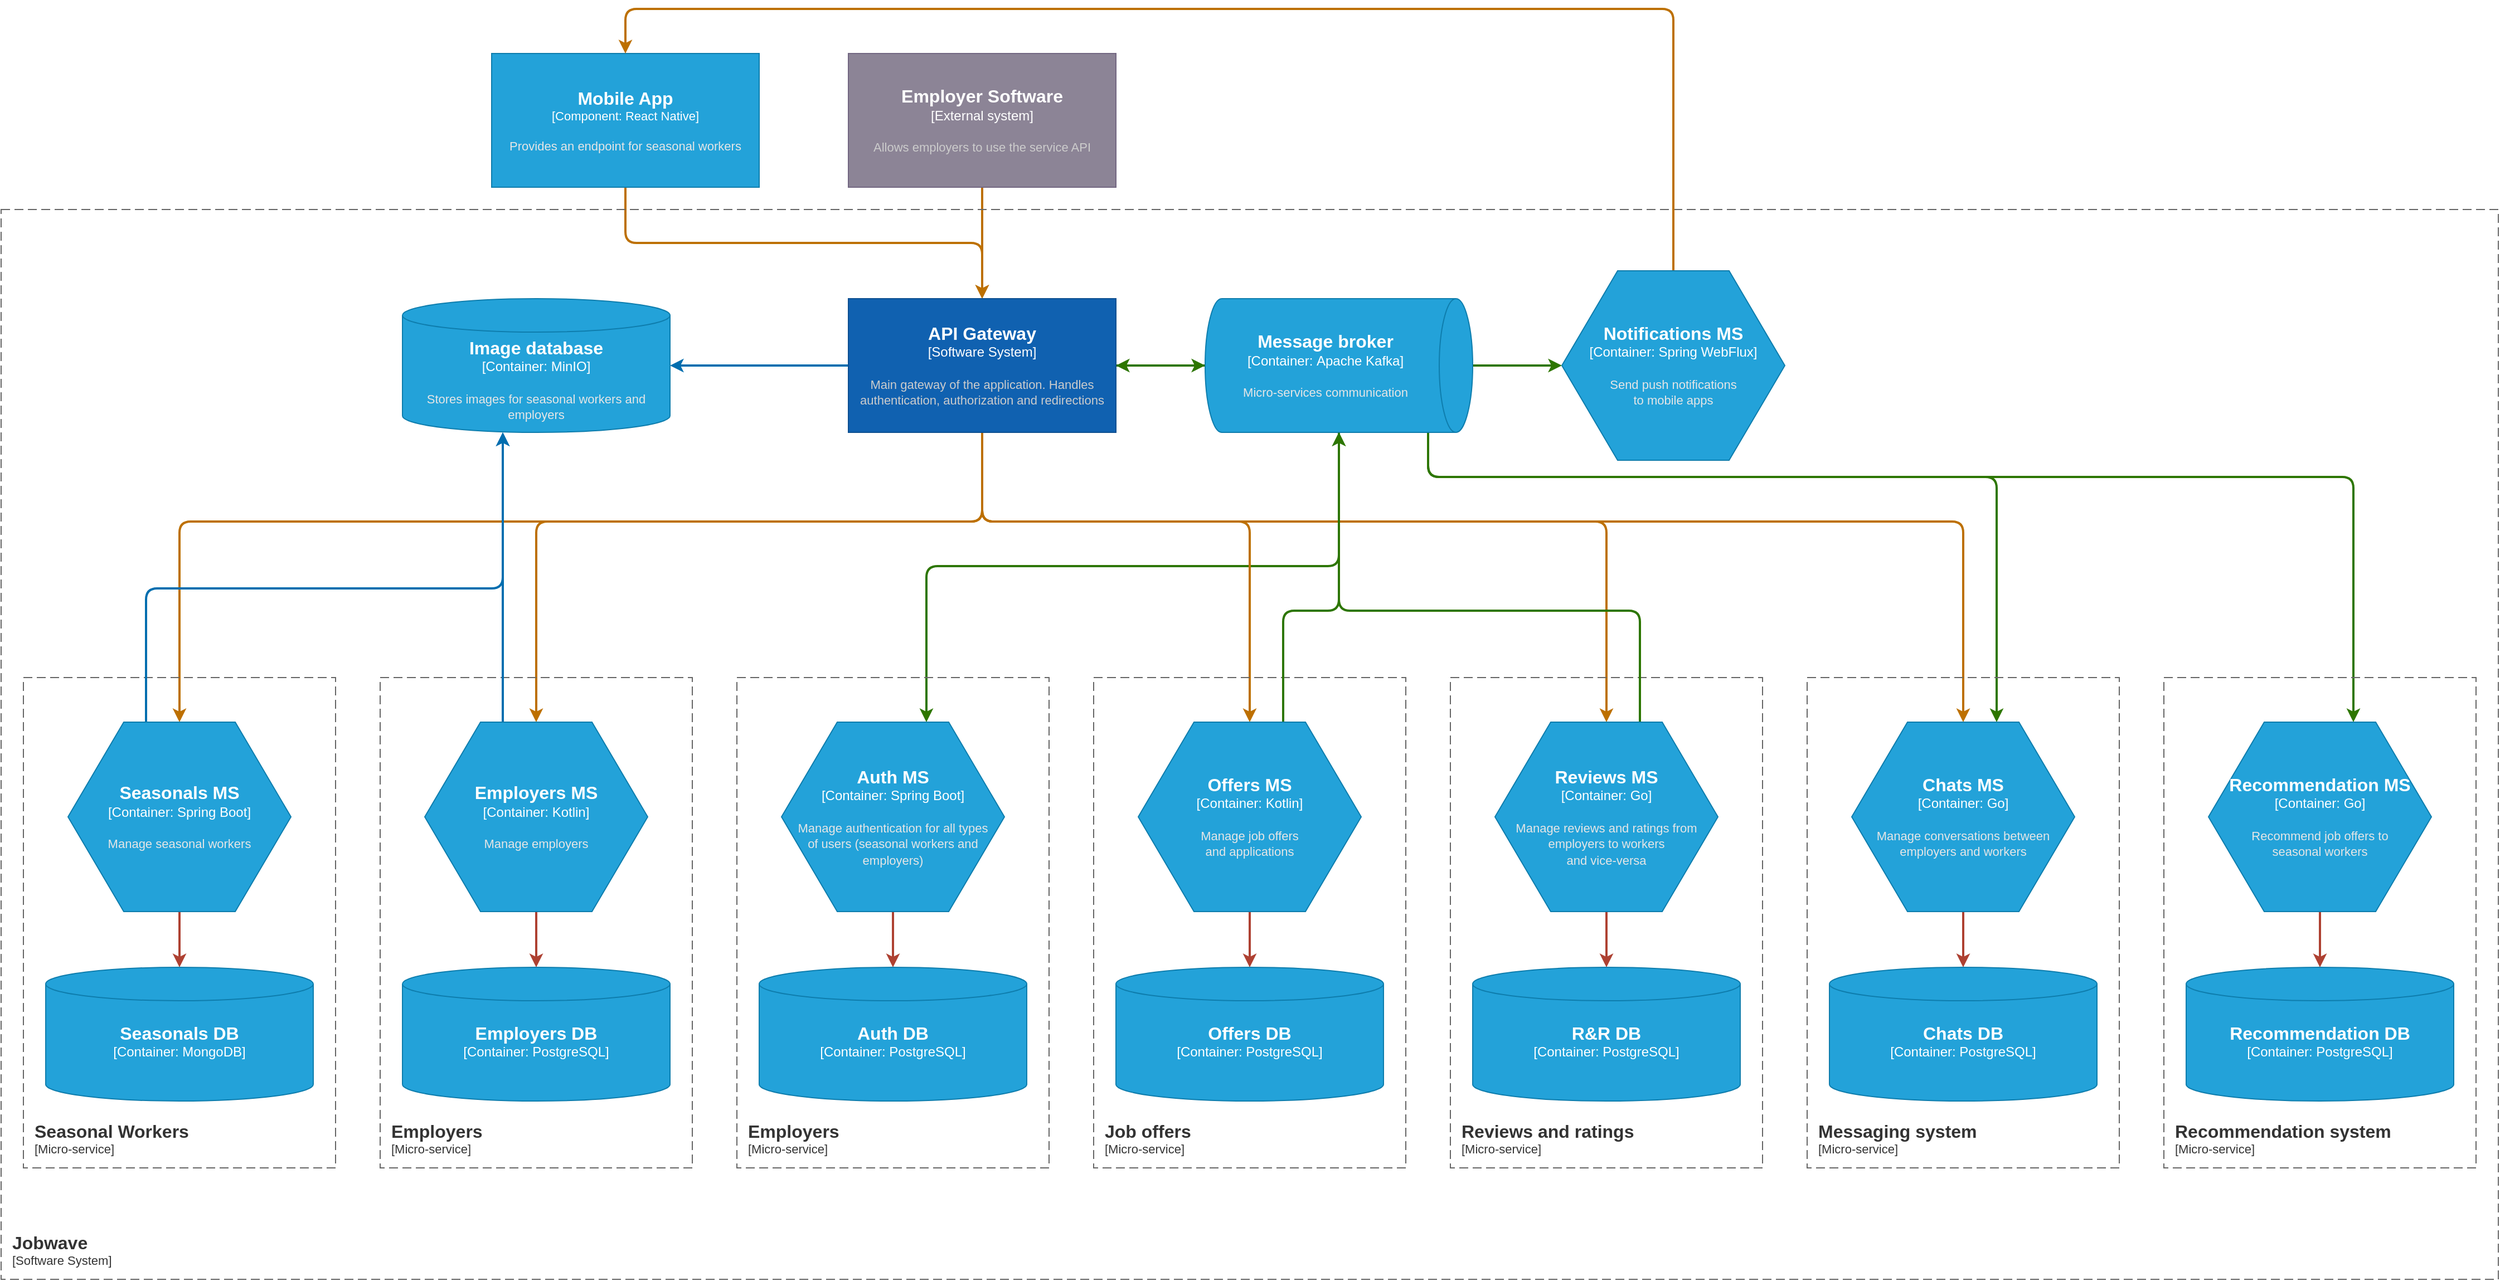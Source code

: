 <mxfile version="20.5.3" type="embed"><diagram id="23iRSUPoRavnBvh4doch" name="Page-1"><mxGraphModel dx="1253" dy="895" grid="1" gridSize="10" guides="1" tooltips="1" connect="1" arrows="1" fold="1" page="1" pageScale="1" pageWidth="827" pageHeight="1169" background="#ffffff" math="0" shadow="0"><root><mxCell id="0"/><mxCell id="1" parent="0"/><mxCell id="76" style="edgeStyle=orthogonalEdgeStyle;orthogonalLoop=1;jettySize=auto;html=1;strokeWidth=2;fillColor=#f0a30a;strokeColor=#BD7000;" parent="1" source="10" target="16" edge="1"><mxGeometry relative="1" as="geometry"/></mxCell><object placeholders="1" c4Name="Employer Software" c4Type="External system" c4Description="Allows employers to use the service API" label="&lt;font style=&quot;font-size: 16px&quot;&gt;&lt;b&gt;%c4Name%&lt;/b&gt;&lt;/font&gt;&lt;div&gt;[%c4Type%]&lt;/div&gt;&lt;br&gt;&lt;div&gt;&lt;font style=&quot;font-size: 11px&quot;&gt;&lt;font color=&quot;#cccccc&quot;&gt;%c4Description%&lt;/font&gt;&lt;/div&gt;" id="10"><mxCell style="rounded=0;whiteSpace=wrap;html=1;labelBackgroundColor=none;fillColor=#8C8496;fontColor=#ffffff;align=center;arcSize=10;strokeColor=#736782;metaEdit=1;resizable=0;points=[[0.25,0,0],[0.5,0,0],[0.75,0,0],[1,0.25,0],[1,0.5,0],[1,0.75,0],[0.75,1,0],[0.5,1,0],[0.25,1,0],[0,0.75,0],[0,0.5,0],[0,0.25,0]];" parent="1" vertex="1"><mxGeometry x="800" y="60" width="240" height="120" as="geometry"/></mxCell></object><mxCell id="77" style="edgeStyle=orthogonalEdgeStyle;orthogonalLoop=1;jettySize=auto;html=1;strokeWidth=2;fillColor=#f0a30a;strokeColor=#BD7000;" parent="1" source="11" target="16" edge="1"><mxGeometry relative="1" as="geometry"><Array as="points"><mxPoint x="600" y="230"/><mxPoint x="920" y="230"/></Array></mxGeometry></mxCell><mxCell id="78" style="edgeStyle=orthogonalEdgeStyle;orthogonalLoop=1;jettySize=auto;html=1;strokeWidth=2;fillColor=#1ba1e2;strokeColor=#006EAF;" parent="1" source="16" target="13" edge="1"><mxGeometry relative="1" as="geometry"><Array as="points"><mxPoint x="550" y="350"/><mxPoint x="550" y="350"/></Array></mxGeometry></mxCell><object placeholders="1" c4Name="Mobile App" c4Type="Component" c4Technology="React Native" c4Description="Provides an endpoint for seasonal workers" label="&lt;font style=&quot;font-size: 16px&quot;&gt;&lt;b&gt;%c4Name%&lt;/b&gt;&lt;/font&gt;&lt;div&gt;[%c4Type%: %c4Technology%]&lt;/div&gt;&lt;br&gt;&lt;div&gt;&lt;font style=&quot;font-size: 11px&quot;&gt;&lt;font color=&quot;#E6E6E6&quot;&gt;%c4Description%&lt;/font&gt;&lt;/div&gt;" id="11"><mxCell style="rounded=0;whiteSpace=wrap;html=1;fontSize=11;labelBackgroundColor=none;fillColor=#23A2D9;fontColor=#ffffff;align=center;arcSize=10;strokeColor=#0E7DAD;metaEdit=1;resizable=0;points=[[0.25,0,0],[0.5,0,0],[0.75,0,0],[1,0.25,0],[1,0.5,0],[1,0.75,0],[0.75,1,0],[0.5,1,0],[0.25,1,0],[0,0.75,0],[0,0.5,0],[0,0.25,0]];" parent="1" vertex="1"><mxGeometry x="480" y="60" width="240" height="120" as="geometry"/></mxCell></object><object placeholders="1" c4Name="Jobwave" c4Type="SystemScopeBoundary" c4Application="Software System" label="&lt;font style=&quot;font-size: 16px&quot;&gt;&lt;b&gt;&lt;div style=&quot;text-align: left&quot;&gt;%c4Name%&lt;/div&gt;&lt;/b&gt;&lt;/font&gt;&lt;div style=&quot;text-align: left&quot;&gt;[%c4Application%]&lt;/div&gt;" id="12"><mxCell style="rounded=0;fontSize=11;whiteSpace=wrap;html=1;dashed=1;arcSize=20;fillColor=none;strokeColor=#666666;fontColor=#333333;labelBackgroundColor=none;align=left;verticalAlign=bottom;labelBorderColor=none;spacingTop=0;spacing=10;dashPattern=8 4;metaEdit=1;rotatable=0;perimeter=rectanglePerimeter;noLabel=0;labelPadding=0;allowArrows=0;connectable=0;expand=0;recursiveResize=0;editable=1;pointerEvents=0;absoluteArcSize=1;points=[[0.25,0,0],[0.5,0,0],[0.75,0,0],[1,0.25,0],[1,0.5,0],[1,0.75,0],[0.75,1,0],[0.5,1,0],[0.25,1,0],[0,0.75,0],[0,0.5,0],[0,0.25,0]];" parent="1" vertex="1"><mxGeometry x="40" y="200" width="2240" height="960" as="geometry"/></mxCell></object><object placeholders="1" c4Type="Image database" c4Container="Container" c4Technology="MinIO" c4Description="Stores images for seasonal workers and employers" label="&lt;font style=&quot;font-size: 16px&quot;&gt;&lt;b&gt;%c4Type%&lt;/b&gt;&lt;/font&gt;&lt;div&gt;[%c4Container%:&amp;nbsp;%c4Technology%]&lt;/div&gt;&lt;br&gt;&lt;div&gt;&lt;font style=&quot;font-size: 11px&quot;&gt;&lt;font color=&quot;#E6E6E6&quot;&gt;%c4Description%&lt;/font&gt;&lt;/div&gt;" id="13"><mxCell style="shape=cylinder3;size=15;whiteSpace=wrap;html=1;boundedLbl=1;rounded=0;labelBackgroundColor=none;fillColor=#23A2D9;fontSize=12;fontColor=#ffffff;align=center;strokeColor=#0E7DAD;metaEdit=1;points=[[0.5,0,0],[1,0.25,0],[1,0.5,0],[1,0.75,0],[0.5,1,0],[0,0.75,0],[0,0.5,0],[0,0.25,0]];resizable=0;" parent="1" vertex="1"><mxGeometry x="400" y="280" width="240" height="120" as="geometry"/></mxCell></object><mxCell id="46" style="edgeStyle=orthogonalEdgeStyle;orthogonalLoop=1;jettySize=auto;html=1;strokeWidth=2;fillColor=#60a917;strokeColor=#2D7600;" parent="1" source="14" target="44" edge="1"><mxGeometry relative="1" as="geometry"><Array as="points"><mxPoint x="1410" y="340"/><mxPoint x="1410" y="340"/></Array></mxGeometry></mxCell><mxCell id="54" style="edgeStyle=orthogonalEdgeStyle;orthogonalLoop=1;jettySize=auto;html=1;strokeWidth=2;fillColor=#60a917;strokeColor=#2D7600;" parent="1" source="14" target="52" edge="1"><mxGeometry relative="1" as="geometry"><Array as="points"><mxPoint x="1320" y="440"/><mxPoint x="2150" y="440"/></Array></mxGeometry></mxCell><mxCell id="74" style="edgeStyle=orthogonalEdgeStyle;orthogonalLoop=1;jettySize=auto;html=1;strokeWidth=2;fillColor=#60a917;strokeColor=#2D7600;" parent="1" source="14" target="16" edge="1"><mxGeometry relative="1" as="geometry"/></mxCell><mxCell id="80" style="edgeStyle=orthogonalEdgeStyle;rounded=1;orthogonalLoop=1;jettySize=auto;html=1;fillColor=#60a917;strokeColor=#2D7600;strokeWidth=2;" parent="1" source="14" target="41" edge="1"><mxGeometry relative="1" as="geometry"><Array as="points"><mxPoint x="1320" y="440"/><mxPoint x="1830" y="440"/></Array></mxGeometry></mxCell><mxCell id="85" style="edgeStyle=orthogonalEdgeStyle;rounded=1;orthogonalLoop=1;jettySize=auto;html=1;strokeWidth=2;fillColor=#60a917;strokeColor=#2D7600;" edge="1" parent="1" source="14" target="83"><mxGeometry relative="1" as="geometry"><Array as="points"><mxPoint x="1240" y="520"/><mxPoint x="870" y="520"/></Array></mxGeometry></mxCell><object placeholders="1" c4Type="Message broker" c4Container="Container" c4Technology="Apache Kafka" c4Description="Micro-services communication" label="&lt;font style=&quot;font-size: 16px&quot;&gt;&lt;b&gt;%c4Type%&lt;/b&gt;&lt;/font&gt;&lt;div&gt;[%c4Container%:&amp;nbsp;%c4Technology%]&lt;/div&gt;&lt;br&gt;&lt;div&gt;&lt;font style=&quot;font-size: 11px&quot;&gt;&lt;font color=&quot;#E6E6E6&quot;&gt;%c4Description%&lt;/font&gt;&lt;/div&gt;" id="14"><mxCell style="shape=cylinder3;size=15;direction=south;whiteSpace=wrap;html=1;boundedLbl=1;rounded=0;labelBackgroundColor=none;fillColor=#23A2D9;fontSize=12;fontColor=#ffffff;align=center;strokeColor=#0E7DAD;metaEdit=1;points=[[0.5,0,0],[1,0.25,0],[1,0.5,0],[1,0.75,0],[0.5,1,0],[0,0.75,0],[0,0.5,0],[0,0.25,0]];resizable=0;" parent="1" vertex="1"><mxGeometry x="1120" y="280" width="240" height="120" as="geometry"/></mxCell></object><mxCell id="65" style="edgeStyle=orthogonalEdgeStyle;orthogonalLoop=1;jettySize=auto;html=1;strokeWidth=2;fillColor=#f0a30a;strokeColor=#BD7000;" parent="1" source="16" target="29" edge="1"><mxGeometry relative="1" as="geometry"><Array as="points"><mxPoint x="920" y="480"/><mxPoint x="520" y="480"/></Array></mxGeometry></mxCell><mxCell id="66" style="edgeStyle=orthogonalEdgeStyle;orthogonalLoop=1;jettySize=auto;html=1;strokeWidth=2;fillColor=#f0a30a;strokeColor=#BD7000;" parent="1" source="16" target="24" edge="1"><mxGeometry relative="1" as="geometry"><Array as="points"><mxPoint x="920" y="480"/><mxPoint x="200" y="480"/></Array></mxGeometry></mxCell><mxCell id="67" style="edgeStyle=orthogonalEdgeStyle;orthogonalLoop=1;jettySize=auto;html=1;strokeWidth=2;fillColor=#60a917;strokeColor=#2D7600;" parent="1" source="16" target="14" edge="1"><mxGeometry relative="1" as="geometry"/></mxCell><mxCell id="70" style="edgeStyle=orthogonalEdgeStyle;orthogonalLoop=1;jettySize=auto;html=1;entryX=0.5;entryY=0;entryDx=0;entryDy=0;entryPerimeter=0;strokeWidth=2;fillColor=#f0a30a;strokeColor=#BD7000;" parent="1" source="16" target="33" edge="1"><mxGeometry relative="1" as="geometry"><Array as="points"><mxPoint x="920" y="480"/><mxPoint x="1160" y="480"/></Array></mxGeometry></mxCell><mxCell id="71" style="edgeStyle=orthogonalEdgeStyle;orthogonalLoop=1;jettySize=auto;html=1;strokeWidth=2;fillColor=#f0a30a;strokeColor=#BD7000;" parent="1" source="16" target="37" edge="1"><mxGeometry relative="1" as="geometry"><Array as="points"><mxPoint x="920" y="480"/><mxPoint x="1480" y="480"/></Array></mxGeometry></mxCell><mxCell id="72" style="edgeStyle=orthogonalEdgeStyle;orthogonalLoop=1;jettySize=auto;html=1;strokeWidth=2;fillColor=#f0a30a;strokeColor=#BD7000;" parent="1" source="16" target="41" edge="1"><mxGeometry relative="1" as="geometry"><Array as="points"><mxPoint x="920" y="480"/><mxPoint x="1800" y="480"/></Array></mxGeometry></mxCell><object placeholders="1" c4Name="API Gateway" c4Type="Software System" c4Description="Main gateway of the application. Handles authentication, authorization and redirections" label="&lt;font style=&quot;font-size: 16px&quot;&gt;&lt;b&gt;%c4Name%&lt;/b&gt;&lt;/font&gt;&lt;div&gt;[%c4Type%]&lt;/div&gt;&lt;br&gt;&lt;div&gt;&lt;font style=&quot;font-size: 11px&quot;&gt;&lt;font color=&quot;#cccccc&quot;&gt;%c4Description%&lt;/font&gt;&lt;/div&gt;" id="16"><mxCell style="rounded=0;whiteSpace=wrap;html=1;labelBackgroundColor=none;fillColor=#1061B0;fontColor=#ffffff;align=center;arcSize=10;strokeColor=#0D5091;metaEdit=1;resizable=0;points=[[0.25,0,0],[0.5,0,0],[0.75,0,0],[1,0.25,0],[1,0.5,0],[1,0.75,0],[0.75,1,0],[0.5,1,0],[0.25,1,0],[0,0.75,0],[0,0.5,0],[0,0.25,0]];" parent="1" vertex="1"><mxGeometry x="800" y="280" width="240" height="120" as="geometry"/></mxCell></object><object placeholders="1" c4Name="Seasonal Workers" c4Type="SystemScopeBoundary" c4Application="Micro-service" label="&lt;font style=&quot;font-size: 16px&quot;&gt;&lt;b&gt;&lt;div style=&quot;text-align: left&quot;&gt;%c4Name%&lt;/div&gt;&lt;/b&gt;&lt;/font&gt;&lt;div style=&quot;text-align: left&quot;&gt;[%c4Application%]&lt;/div&gt;" id="20"><mxCell style="rounded=0;fontSize=11;whiteSpace=wrap;html=1;dashed=1;arcSize=20;fillColor=none;strokeColor=#666666;fontColor=#333333;labelBackgroundColor=none;align=left;verticalAlign=bottom;labelBorderColor=none;spacingTop=0;spacing=10;dashPattern=8 4;metaEdit=1;rotatable=0;perimeter=rectanglePerimeter;noLabel=0;labelPadding=0;allowArrows=0;connectable=0;expand=0;recursiveResize=0;editable=1;pointerEvents=0;absoluteArcSize=1;points=[[0.25,0,0],[0.5,0,0],[0.75,0,0],[1,0.25,0],[1,0.5,0],[1,0.75,0],[0.75,1,0],[0.5,1,0],[0.25,1,0],[0,0.75,0],[0,0.5,0],[0,0.25,0]];" parent="1" vertex="1"><mxGeometry x="60" y="620" width="280" height="440" as="geometry"/></mxCell></object><mxCell id="26" style="edgeStyle=orthogonalEdgeStyle;rounded=0;orthogonalLoop=1;jettySize=auto;html=1;entryX=0.5;entryY=0;entryDx=0;entryDy=0;entryPerimeter=0;fillColor=#fad9d5;strokeColor=#ae4132;strokeWidth=2;" parent="1" source="24" target="25" edge="1"><mxGeometry relative="1" as="geometry"/></mxCell><mxCell id="61" style="edgeStyle=orthogonalEdgeStyle;orthogonalLoop=1;jettySize=auto;html=1;strokeWidth=2;fillColor=#1ba1e2;strokeColor=#006EAF;" parent="1" source="24" target="13" edge="1"><mxGeometry relative="1" as="geometry"><Array as="points"><mxPoint x="170" y="540"/><mxPoint x="490" y="540"/></Array></mxGeometry></mxCell><object placeholders="1" c4Type="Seasonals MS" c4Container="Container" c4Technology="Spring Boot" c4Description="Manage seasonal workers" label="&lt;font style=&quot;font-size: 16px&quot;&gt;&lt;b&gt;%c4Type%&lt;/b&gt;&lt;/font&gt;&lt;div&gt;[%c4Container%:&amp;nbsp;%c4Technology%]&lt;/div&gt;&lt;br&gt;&lt;div&gt;&lt;font style=&quot;font-size: 11px&quot;&gt;&lt;font color=&quot;#E6E6E6&quot;&gt;%c4Description%&lt;/font&gt;&lt;/div&gt;" id="24"><mxCell style="shape=hexagon;size=50;perimeter=hexagonPerimeter2;whiteSpace=wrap;html=1;fixedSize=1;rounded=0;labelBackgroundColor=none;fillColor=#23A2D9;fontSize=12;fontColor=#ffffff;align=center;strokeColor=#0E7DAD;metaEdit=1;points=[[0.5,0,0],[1,0.25,0],[1,0.5,0],[1,0.75,0],[0.5,1,0],[0,0.75,0],[0,0.5,0],[0,0.25,0]];resizable=0;" parent="1" vertex="1"><mxGeometry x="100" y="660" width="200" height="170" as="geometry"/></mxCell></object><object placeholders="1" c4Type="Seasonals DB" c4Container="Container" c4Technology="MongoDB" c4Description="" label="&lt;font style=&quot;font-size: 16px&quot;&gt;&lt;b&gt;%c4Type%&lt;/b&gt;&lt;/font&gt;&lt;div&gt;[%c4Container%:&amp;nbsp;%c4Technology%]&lt;/div&gt;&lt;br&gt;&lt;div&gt;&lt;font style=&quot;font-size: 11px&quot;&gt;&lt;font color=&quot;#E6E6E6&quot;&gt;%c4Description%&lt;/font&gt;&lt;/div&gt;" id="25"><mxCell style="shape=cylinder3;size=15;whiteSpace=wrap;html=1;boundedLbl=1;rounded=0;labelBackgroundColor=none;fillColor=#23A2D9;fontSize=12;fontColor=#ffffff;align=center;strokeColor=#0E7DAD;metaEdit=1;points=[[0.5,0,0],[1,0.25,0],[1,0.5,0],[1,0.75,0],[0.5,1,0],[0,0.75,0],[0,0.5,0],[0,0.25,0]];resizable=0;" parent="1" vertex="1"><mxGeometry x="80" y="880" width="240" height="120" as="geometry"/></mxCell></object><object placeholders="1" c4Name="Employers" c4Type="SystemScopeBoundary" c4Application="Micro-service" label="&lt;font style=&quot;font-size: 16px&quot;&gt;&lt;b&gt;&lt;div style=&quot;text-align: left&quot;&gt;%c4Name%&lt;/div&gt;&lt;/b&gt;&lt;/font&gt;&lt;div style=&quot;text-align: left&quot;&gt;[%c4Application%]&lt;/div&gt;" id="27"><mxCell style="rounded=0;fontSize=11;whiteSpace=wrap;html=1;dashed=1;arcSize=20;fillColor=none;strokeColor=#666666;fontColor=#333333;labelBackgroundColor=none;align=left;verticalAlign=bottom;labelBorderColor=none;spacingTop=0;spacing=10;dashPattern=8 4;metaEdit=1;rotatable=0;perimeter=rectanglePerimeter;noLabel=0;labelPadding=0;allowArrows=0;connectable=0;expand=0;recursiveResize=0;editable=1;pointerEvents=0;absoluteArcSize=1;points=[[0.25,0,0],[0.5,0,0],[0.75,0,0],[1,0.25,0],[1,0.5,0],[1,0.75,0],[0.75,1,0],[0.5,1,0],[0.25,1,0],[0,0.75,0],[0,0.5,0],[0,0.25,0]];" parent="1" vertex="1"><mxGeometry x="380" y="620" width="280" height="440" as="geometry"/></mxCell></object><mxCell id="28" style="edgeStyle=orthogonalEdgeStyle;rounded=0;orthogonalLoop=1;jettySize=auto;html=1;entryX=0.5;entryY=0;entryDx=0;entryDy=0;entryPerimeter=0;strokeWidth=2;fillColor=#fad9d5;strokeColor=#ae4132;" parent="1" source="29" target="30" edge="1"><mxGeometry relative="1" as="geometry"/></mxCell><mxCell id="62" style="edgeStyle=orthogonalEdgeStyle;orthogonalLoop=1;jettySize=auto;html=1;strokeWidth=2;fillColor=#1ba1e2;strokeColor=#006EAF;" parent="1" source="29" target="13" edge="1"><mxGeometry relative="1" as="geometry"><Array as="points"><mxPoint x="490" y="630"/><mxPoint x="490" y="630"/></Array></mxGeometry></mxCell><object placeholders="1" c4Type="Employers MS" c4Container="Container" c4Technology="Kotlin" c4Description="Manage employers" label="&lt;font style=&quot;font-size: 16px&quot;&gt;&lt;b&gt;%c4Type%&lt;/b&gt;&lt;/font&gt;&lt;div&gt;[%c4Container%:&amp;nbsp;%c4Technology%]&lt;/div&gt;&lt;br&gt;&lt;div&gt;&lt;font style=&quot;font-size: 11px&quot;&gt;&lt;font color=&quot;#E6E6E6&quot;&gt;%c4Description%&lt;/font&gt;&lt;/div&gt;" id="29"><mxCell style="shape=hexagon;size=50;perimeter=hexagonPerimeter2;whiteSpace=wrap;html=1;fixedSize=1;rounded=0;labelBackgroundColor=none;fillColor=#23A2D9;fontSize=12;fontColor=#ffffff;align=center;strokeColor=#0E7DAD;metaEdit=1;points=[[0.5,0,0],[1,0.25,0],[1,0.5,0],[1,0.75,0],[0.5,1,0],[0,0.75,0],[0,0.5,0],[0,0.25,0]];resizable=0;" parent="1" vertex="1"><mxGeometry x="420" y="660" width="200" height="170" as="geometry"/></mxCell></object><object placeholders="1" c4Type="Employers DB" c4Container="Container" c4Technology="PostgreSQL" c4Description="" label="&lt;font style=&quot;font-size: 16px&quot;&gt;&lt;b&gt;%c4Type%&lt;/b&gt;&lt;/font&gt;&lt;div&gt;[%c4Container%:&amp;nbsp;%c4Technology%]&lt;/div&gt;&lt;br&gt;&lt;div&gt;&lt;font style=&quot;font-size: 11px&quot;&gt;&lt;font color=&quot;#E6E6E6&quot;&gt;%c4Description%&lt;/font&gt;&lt;/div&gt;" id="30"><mxCell style="shape=cylinder3;size=15;whiteSpace=wrap;html=1;boundedLbl=1;rounded=0;labelBackgroundColor=none;fillColor=#23A2D9;fontSize=12;fontColor=#ffffff;align=center;strokeColor=#0E7DAD;metaEdit=1;points=[[0.5,0,0],[1,0.25,0],[1,0.5,0],[1,0.75,0],[0.5,1,0],[0,0.75,0],[0,0.5,0],[0,0.25,0]];resizable=0;" parent="1" vertex="1"><mxGeometry x="400" y="880" width="240" height="120" as="geometry"/></mxCell></object><object placeholders="1" c4Name="Job offers" c4Type="SystemScopeBoundary" c4Application="Micro-service" label="&lt;font style=&quot;font-size: 16px&quot;&gt;&lt;b&gt;&lt;div style=&quot;text-align: left&quot;&gt;%c4Name%&lt;/div&gt;&lt;/b&gt;&lt;/font&gt;&lt;div style=&quot;text-align: left&quot;&gt;[%c4Application%]&lt;/div&gt;" id="31"><mxCell style="rounded=0;fontSize=11;whiteSpace=wrap;html=1;dashed=1;arcSize=20;fillColor=none;strokeColor=#666666;fontColor=#333333;labelBackgroundColor=none;align=left;verticalAlign=bottom;labelBorderColor=none;spacingTop=0;spacing=10;dashPattern=8 4;metaEdit=1;rotatable=0;perimeter=rectanglePerimeter;noLabel=0;labelPadding=0;allowArrows=0;connectable=0;expand=0;recursiveResize=0;editable=1;pointerEvents=0;absoluteArcSize=1;points=[[0.25,0,0],[0.5,0,0],[0.75,0,0],[1,0.25,0],[1,0.5,0],[1,0.75,0],[0.75,1,0],[0.5,1,0],[0.25,1,0],[0,0.75,0],[0,0.5,0],[0,0.25,0]];" parent="1" vertex="1"><mxGeometry x="1020" y="620" width="280" height="440" as="geometry"/></mxCell></object><mxCell id="32" style="edgeStyle=orthogonalEdgeStyle;rounded=0;orthogonalLoop=1;jettySize=auto;html=1;entryX=0.5;entryY=0;entryDx=0;entryDy=0;entryPerimeter=0;fillColor=#fad9d5;strokeColor=#ae4132;strokeWidth=2;" parent="1" source="33" target="34" edge="1"><mxGeometry relative="1" as="geometry"/></mxCell><mxCell id="55" style="edgeStyle=orthogonalEdgeStyle;orthogonalLoop=1;jettySize=auto;html=1;strokeWidth=2;fillColor=#60a917;strokeColor=#2D7600;" parent="1" source="33" target="14" edge="1"><mxGeometry relative="1" as="geometry"><Array as="points"><mxPoint x="1190" y="560"/><mxPoint x="1240" y="560"/></Array></mxGeometry></mxCell><object placeholders="1" c4Type="Offers MS" c4Container="Container" c4Technology="Kotlin" c4Description="Manage job offers&#10;and applications" label="&lt;font style=&quot;font-size: 16px&quot;&gt;&lt;b&gt;%c4Type%&lt;/b&gt;&lt;/font&gt;&lt;div&gt;[%c4Container%:&amp;nbsp;%c4Technology%]&lt;/div&gt;&lt;br&gt;&lt;div&gt;&lt;font style=&quot;font-size: 11px&quot;&gt;&lt;font color=&quot;#E6E6E6&quot;&gt;%c4Description%&lt;/font&gt;&lt;/div&gt;" id="33"><mxCell style="shape=hexagon;size=50;perimeter=hexagonPerimeter2;whiteSpace=wrap;html=1;fixedSize=1;rounded=0;labelBackgroundColor=none;fillColor=#23A2D9;fontSize=12;fontColor=#ffffff;align=center;strokeColor=#0E7DAD;metaEdit=1;points=[[0.5,0,0],[1,0.25,0],[1,0.5,0],[1,0.75,0],[0.5,1,0],[0,0.75,0],[0,0.5,0],[0,0.25,0]];resizable=0;" parent="1" vertex="1"><mxGeometry x="1060" y="660" width="200" height="170" as="geometry"/></mxCell></object><object placeholders="1" c4Type="Offers DB" c4Container="Container" c4Technology="PostgreSQL" c4Description="" label="&lt;font style=&quot;font-size: 16px&quot;&gt;&lt;b&gt;%c4Type%&lt;/b&gt;&lt;/font&gt;&lt;div&gt;[%c4Container%:&amp;nbsp;%c4Technology%]&lt;/div&gt;&lt;br&gt;&lt;div&gt;&lt;font style=&quot;font-size: 11px&quot;&gt;&lt;font color=&quot;#E6E6E6&quot;&gt;%c4Description%&lt;/font&gt;&lt;/div&gt;" id="34"><mxCell style="shape=cylinder3;size=15;whiteSpace=wrap;html=1;boundedLbl=1;rounded=0;labelBackgroundColor=none;fillColor=#23A2D9;fontSize=12;fontColor=#ffffff;align=center;strokeColor=#0E7DAD;metaEdit=1;points=[[0.5,0,0],[1,0.25,0],[1,0.5,0],[1,0.75,0],[0.5,1,0],[0,0.75,0],[0,0.5,0],[0,0.25,0]];resizable=0;" parent="1" vertex="1"><mxGeometry x="1040" y="880" width="240" height="120" as="geometry"/></mxCell></object><object placeholders="1" c4Name="Reviews and ratings" c4Type="SystemScopeBoundary" c4Application="Micro-service" label="&lt;font style=&quot;font-size: 16px&quot;&gt;&lt;b&gt;&lt;div style=&quot;text-align: left&quot;&gt;%c4Name%&lt;/div&gt;&lt;/b&gt;&lt;/font&gt;&lt;div style=&quot;text-align: left&quot;&gt;[%c4Application%]&lt;/div&gt;" id="35"><mxCell style="rounded=0;fontSize=11;whiteSpace=wrap;html=1;dashed=1;arcSize=20;fillColor=none;strokeColor=#666666;fontColor=#333333;labelBackgroundColor=none;align=left;verticalAlign=bottom;labelBorderColor=none;spacingTop=0;spacing=10;dashPattern=8 4;metaEdit=1;rotatable=0;perimeter=rectanglePerimeter;noLabel=0;labelPadding=0;allowArrows=0;connectable=0;expand=0;recursiveResize=0;editable=1;pointerEvents=0;absoluteArcSize=1;points=[[0.25,0,0],[0.5,0,0],[0.75,0,0],[1,0.25,0],[1,0.5,0],[1,0.75,0],[0.75,1,0],[0.5,1,0],[0.25,1,0],[0,0.75,0],[0,0.5,0],[0,0.25,0]];" parent="1" vertex="1"><mxGeometry x="1340" y="620" width="280" height="440" as="geometry"/></mxCell></object><mxCell id="36" style="edgeStyle=orthogonalEdgeStyle;rounded=0;orthogonalLoop=1;jettySize=auto;html=1;entryX=0.5;entryY=0;entryDx=0;entryDy=0;entryPerimeter=0;strokeWidth=2;fillColor=#fad9d5;strokeColor=#ae4132;" parent="1" source="37" target="38" edge="1"><mxGeometry relative="1" as="geometry"/></mxCell><mxCell id="60" style="edgeStyle=orthogonalEdgeStyle;orthogonalLoop=1;jettySize=auto;html=1;fillColor=#60a917;strokeColor=#2D7600;strokeWidth=2;" parent="1" source="37" target="14" edge="1"><mxGeometry relative="1" as="geometry"><Array as="points"><mxPoint x="1510" y="560"/><mxPoint x="1240" y="560"/></Array></mxGeometry></mxCell><object placeholders="1" c4Type="Reviews MS" c4Container="Container" c4Technology="Go" c4Description="Manage reviews and ratings from employers to workers&#10;and vice-versa" label="&lt;font style=&quot;font-size: 16px&quot;&gt;&lt;b&gt;%c4Type%&lt;/b&gt;&lt;/font&gt;&lt;div&gt;[%c4Container%:&amp;nbsp;%c4Technology%]&lt;/div&gt;&lt;br&gt;&lt;div&gt;&lt;font style=&quot;font-size: 11px&quot;&gt;&lt;font color=&quot;#E6E6E6&quot;&gt;%c4Description%&lt;/font&gt;&lt;/div&gt;" id="37"><mxCell style="shape=hexagon;size=50;perimeter=hexagonPerimeter2;whiteSpace=wrap;html=1;fixedSize=1;rounded=0;labelBackgroundColor=none;fillColor=#23A2D9;fontSize=12;fontColor=#ffffff;align=center;strokeColor=#0E7DAD;metaEdit=1;points=[[0.5,0,0],[1,0.25,0],[1,0.5,0],[1,0.75,0],[0.5,1,0],[0,0.75,0],[0,0.5,0],[0,0.25,0]];resizable=0;" parent="1" vertex="1"><mxGeometry x="1380" y="660" width="200" height="170" as="geometry"/></mxCell></object><object placeholders="1" c4Type="R&amp;R DB" c4Container="Container" c4Technology="PostgreSQL" c4Description="" label="&lt;font style=&quot;font-size: 16px&quot;&gt;&lt;b&gt;%c4Type%&lt;/b&gt;&lt;/font&gt;&lt;div&gt;[%c4Container%:&amp;nbsp;%c4Technology%]&lt;/div&gt;&lt;br&gt;&lt;div&gt;&lt;font style=&quot;font-size: 11px&quot;&gt;&lt;font color=&quot;#E6E6E6&quot;&gt;%c4Description%&lt;/font&gt;&lt;/div&gt;" id="38"><mxCell style="shape=cylinder3;size=15;whiteSpace=wrap;html=1;boundedLbl=1;rounded=0;labelBackgroundColor=none;fillColor=#23A2D9;fontSize=12;fontColor=#ffffff;align=center;strokeColor=#0E7DAD;metaEdit=1;points=[[0.5,0,0],[1,0.25,0],[1,0.5,0],[1,0.75,0],[0.5,1,0],[0,0.75,0],[0,0.5,0],[0,0.25,0]];resizable=0;" parent="1" vertex="1"><mxGeometry x="1360" y="880" width="240" height="120" as="geometry"/></mxCell></object><object placeholders="1" c4Name="Messaging system" c4Type="SystemScopeBoundary" c4Application="Micro-service" label="&lt;font style=&quot;font-size: 16px&quot;&gt;&lt;b&gt;&lt;div style=&quot;text-align: left&quot;&gt;%c4Name%&lt;/div&gt;&lt;/b&gt;&lt;/font&gt;&lt;div style=&quot;text-align: left&quot;&gt;[%c4Application%]&lt;/div&gt;" id="39"><mxCell style="rounded=0;fontSize=11;whiteSpace=wrap;html=1;dashed=1;arcSize=20;fillColor=none;strokeColor=#666666;fontColor=#333333;labelBackgroundColor=none;align=left;verticalAlign=bottom;labelBorderColor=none;spacingTop=0;spacing=10;dashPattern=8 4;metaEdit=1;rotatable=0;perimeter=rectanglePerimeter;noLabel=0;labelPadding=0;allowArrows=0;connectable=0;expand=0;recursiveResize=0;editable=1;pointerEvents=0;absoluteArcSize=1;points=[[0.25,0,0],[0.5,0,0],[0.75,0,0],[1,0.25,0],[1,0.5,0],[1,0.75,0],[0.75,1,0],[0.5,1,0],[0.25,1,0],[0,0.75,0],[0,0.5,0],[0,0.25,0]];" parent="1" vertex="1"><mxGeometry x="1660" y="620" width="280" height="440" as="geometry"/></mxCell></object><mxCell id="40" style="edgeStyle=orthogonalEdgeStyle;rounded=0;orthogonalLoop=1;jettySize=auto;html=1;entryX=0.5;entryY=0;entryDx=0;entryDy=0;entryPerimeter=0;strokeWidth=2;fillColor=#fad9d5;strokeColor=#ae4132;" parent="1" source="41" target="42" edge="1"><mxGeometry relative="1" as="geometry"/></mxCell><object placeholders="1" c4Type="Chats MS" c4Container="Container" c4Technology="Go" c4Description="Manage conversations between employers and workers" label="&lt;font style=&quot;font-size: 16px&quot;&gt;&lt;b&gt;%c4Type%&lt;/b&gt;&lt;/font&gt;&lt;div&gt;[%c4Container%:&amp;nbsp;%c4Technology%]&lt;/div&gt;&lt;br&gt;&lt;div&gt;&lt;font style=&quot;font-size: 11px&quot;&gt;&lt;font color=&quot;#E6E6E6&quot;&gt;%c4Description%&lt;/font&gt;&lt;/div&gt;" id="41"><mxCell style="shape=hexagon;size=50;perimeter=hexagonPerimeter2;whiteSpace=wrap;html=1;fixedSize=1;rounded=0;labelBackgroundColor=none;fillColor=#23A2D9;fontSize=12;fontColor=#ffffff;align=center;strokeColor=#0E7DAD;metaEdit=1;points=[[0.5,0,0],[1,0.25,0],[1,0.5,0],[1,0.75,0],[0.5,1,0],[0,0.75,0],[0,0.5,0],[0,0.25,0]];resizable=0;" parent="1" vertex="1"><mxGeometry x="1700" y="660" width="200" height="170" as="geometry"/></mxCell></object><object placeholders="1" c4Type="Chats DB" c4Container="Container" c4Technology="PostgreSQL" c4Description="" label="&lt;font style=&quot;font-size: 16px&quot;&gt;&lt;b&gt;%c4Type%&lt;/b&gt;&lt;/font&gt;&lt;div&gt;[%c4Container%:&amp;nbsp;%c4Technology%]&lt;/div&gt;&lt;br&gt;&lt;div&gt;&lt;font style=&quot;font-size: 11px&quot;&gt;&lt;font color=&quot;#E6E6E6&quot;&gt;%c4Description%&lt;/font&gt;&lt;/div&gt;" id="42"><mxCell style="shape=cylinder3;size=15;whiteSpace=wrap;html=1;boundedLbl=1;rounded=0;labelBackgroundColor=none;fillColor=#23A2D9;fontSize=12;fontColor=#ffffff;align=center;strokeColor=#0E7DAD;metaEdit=1;points=[[0.5,0,0],[1,0.25,0],[1,0.5,0],[1,0.75,0],[0.5,1,0],[0,0.75,0],[0,0.5,0],[0,0.25,0]];resizable=0;" parent="1" vertex="1"><mxGeometry x="1680" y="880" width="240" height="120" as="geometry"/></mxCell></object><mxCell id="47" style="edgeStyle=orthogonalEdgeStyle;orthogonalLoop=1;jettySize=auto;html=1;strokeWidth=2;entryX=0.5;entryY=0;entryDx=0;entryDy=0;entryPerimeter=0;fillColor=#f0a30a;strokeColor=#BD7000;" parent="1" source="44" target="11" edge="1"><mxGeometry relative="1" as="geometry"><mxPoint x="460" y="40" as="targetPoint"/><Array as="points"><mxPoint x="1220" y="20"/><mxPoint x="460" y="20"/></Array></mxGeometry></mxCell><object placeholders="1" c4Type="Notifications MS" c4Container="Container" c4Technology="Spring WebFlux" c4Description="Send push notifications&#10;to mobile apps" label="&lt;font style=&quot;font-size: 16px&quot;&gt;&lt;b&gt;%c4Type%&lt;/b&gt;&lt;/font&gt;&lt;div&gt;[%c4Container%:&amp;nbsp;%c4Technology%]&lt;/div&gt;&lt;br&gt;&lt;div&gt;&lt;font style=&quot;font-size: 11px&quot;&gt;&lt;font color=&quot;#E6E6E6&quot;&gt;%c4Description%&lt;/font&gt;&lt;/div&gt;" id="44"><mxCell style="shape=hexagon;size=50;perimeter=hexagonPerimeter2;whiteSpace=wrap;html=1;fixedSize=1;rounded=0;labelBackgroundColor=none;fillColor=#23A2D9;fontSize=12;fontColor=#ffffff;align=center;strokeColor=#0E7DAD;metaEdit=1;points=[[0.5,0,0],[1,0.25,0],[1,0.5,0],[1,0.75,0],[0.5,1,0],[0,0.75,0],[0,0.5,0],[0,0.25,0]];resizable=0;" parent="1" vertex="1"><mxGeometry x="1440" y="255" width="200" height="170" as="geometry"/></mxCell></object><object placeholders="1" c4Name="Recommendation system" c4Type="SystemScopeBoundary" c4Application="Micro-service" label="&lt;font style=&quot;font-size: 16px&quot;&gt;&lt;b&gt;&lt;div style=&quot;text-align: left&quot;&gt;%c4Name%&lt;/div&gt;&lt;/b&gt;&lt;/font&gt;&lt;div style=&quot;text-align: left&quot;&gt;[%c4Application%]&lt;/div&gt;" id="50"><mxCell style="rounded=0;fontSize=11;whiteSpace=wrap;html=1;dashed=1;arcSize=20;fillColor=none;strokeColor=#666666;fontColor=#333333;labelBackgroundColor=none;align=left;verticalAlign=bottom;labelBorderColor=none;spacingTop=0;spacing=10;dashPattern=8 4;metaEdit=1;rotatable=0;perimeter=rectanglePerimeter;noLabel=0;labelPadding=0;allowArrows=0;connectable=0;expand=0;recursiveResize=0;editable=1;pointerEvents=0;absoluteArcSize=1;points=[[0.25,0,0],[0.5,0,0],[0.75,0,0],[1,0.25,0],[1,0.5,0],[1,0.75,0],[0.75,1,0],[0.5,1,0],[0.25,1,0],[0,0.75,0],[0,0.5,0],[0,0.25,0]];" parent="1" vertex="1"><mxGeometry x="1980" y="620" width="280" height="440" as="geometry"/></mxCell></object><mxCell id="51" style="edgeStyle=orthogonalEdgeStyle;rounded=0;orthogonalLoop=1;jettySize=auto;html=1;entryX=0.5;entryY=0;entryDx=0;entryDy=0;entryPerimeter=0;strokeWidth=2;fillColor=#fad9d5;strokeColor=#ae4132;" parent="1" source="52" target="53" edge="1"><mxGeometry relative="1" as="geometry"/></mxCell><object placeholders="1" c4Type="Recommendation MS" c4Container="Container" c4Technology="Go" c4Description="Recommend job offers to&#10;seasonal workers" label="&lt;font style=&quot;font-size: 16px&quot;&gt;&lt;b&gt;%c4Type%&lt;/b&gt;&lt;/font&gt;&lt;div&gt;[%c4Container%:&amp;nbsp;%c4Technology%]&lt;/div&gt;&lt;br&gt;&lt;div&gt;&lt;font style=&quot;font-size: 11px&quot;&gt;&lt;font color=&quot;#E6E6E6&quot;&gt;%c4Description%&lt;/font&gt;&lt;/div&gt;" id="52"><mxCell style="shape=hexagon;size=50;perimeter=hexagonPerimeter2;whiteSpace=wrap;html=1;fixedSize=1;rounded=0;labelBackgroundColor=none;fillColor=#23A2D9;fontSize=12;fontColor=#ffffff;align=center;strokeColor=#0E7DAD;metaEdit=1;points=[[0.5,0,0],[1,0.25,0],[1,0.5,0],[1,0.75,0],[0.5,1,0],[0,0.75,0],[0,0.5,0],[0,0.25,0]];resizable=0;" parent="1" vertex="1"><mxGeometry x="2020" y="660" width="200" height="170" as="geometry"/></mxCell></object><object placeholders="1" c4Type="Recommendation DB" c4Container="Container" c4Technology="PostgreSQL" c4Description="" label="&lt;font style=&quot;font-size: 16px&quot;&gt;&lt;b&gt;%c4Type%&lt;/b&gt;&lt;/font&gt;&lt;div&gt;[%c4Container%:&amp;nbsp;%c4Technology%]&lt;/div&gt;&lt;br&gt;&lt;div&gt;&lt;font style=&quot;font-size: 11px&quot;&gt;&lt;font color=&quot;#E6E6E6&quot;&gt;%c4Description%&lt;/font&gt;&lt;/div&gt;" id="53"><mxCell style="shape=cylinder3;size=15;whiteSpace=wrap;html=1;boundedLbl=1;rounded=0;labelBackgroundColor=none;fillColor=#23A2D9;fontSize=12;fontColor=#ffffff;align=center;strokeColor=#0E7DAD;metaEdit=1;points=[[0.5,0,0],[1,0.25,0],[1,0.5,0],[1,0.75,0],[0.5,1,0],[0,0.75,0],[0,0.5,0],[0,0.25,0]];resizable=0;" parent="1" vertex="1"><mxGeometry x="2000" y="880" width="240" height="120" as="geometry"/></mxCell></object><object placeholders="1" c4Name="Employers" c4Type="SystemScopeBoundary" c4Application="Micro-service" label="&lt;font style=&quot;font-size: 16px&quot;&gt;&lt;b&gt;&lt;div style=&quot;text-align: left&quot;&gt;%c4Name%&lt;/div&gt;&lt;/b&gt;&lt;/font&gt;&lt;div style=&quot;text-align: left&quot;&gt;[%c4Application%]&lt;/div&gt;" id="81"><mxCell style="rounded=0;fontSize=11;whiteSpace=wrap;html=1;dashed=1;arcSize=20;fillColor=none;strokeColor=#666666;fontColor=#333333;labelBackgroundColor=none;align=left;verticalAlign=bottom;labelBorderColor=none;spacingTop=0;spacing=10;dashPattern=8 4;metaEdit=1;rotatable=0;perimeter=rectanglePerimeter;noLabel=0;labelPadding=0;allowArrows=0;connectable=0;expand=0;recursiveResize=0;editable=1;pointerEvents=0;absoluteArcSize=1;points=[[0.25,0,0],[0.5,0,0],[0.75,0,0],[1,0.25,0],[1,0.5,0],[1,0.75,0],[0.75,1,0],[0.5,1,0],[0.25,1,0],[0,0.75,0],[0,0.5,0],[0,0.25,0]];" vertex="1" parent="1"><mxGeometry x="700" y="620" width="280" height="440" as="geometry"/></mxCell></object><mxCell id="82" style="edgeStyle=orthogonalEdgeStyle;rounded=0;orthogonalLoop=1;jettySize=auto;html=1;entryX=0.5;entryY=0;entryDx=0;entryDy=0;entryPerimeter=0;strokeWidth=2;fillColor=#fad9d5;strokeColor=#ae4132;" edge="1" parent="1" source="83" target="84"><mxGeometry relative="1" as="geometry"/></mxCell><object placeholders="1" c4Type="Auth MS" c4Container="Container" c4Technology="Spring Boot" c4Description="Manage authentication for all types&#10;of users (seasonal workers and employers)" label="&lt;font style=&quot;font-size: 16px&quot;&gt;&lt;b&gt;%c4Type%&lt;/b&gt;&lt;/font&gt;&lt;div&gt;[%c4Container%:&amp;nbsp;%c4Technology%]&lt;/div&gt;&lt;br&gt;&lt;div&gt;&lt;font style=&quot;font-size: 11px&quot;&gt;&lt;font color=&quot;#E6E6E6&quot;&gt;%c4Description%&lt;/font&gt;&lt;/div&gt;" id="83"><mxCell style="shape=hexagon;size=50;perimeter=hexagonPerimeter2;whiteSpace=wrap;html=1;fixedSize=1;rounded=0;labelBackgroundColor=none;fillColor=#23A2D9;fontSize=12;fontColor=#ffffff;align=center;strokeColor=#0E7DAD;metaEdit=1;points=[[0.5,0,0],[1,0.25,0],[1,0.5,0],[1,0.75,0],[0.5,1,0],[0,0.75,0],[0,0.5,0],[0,0.25,0]];resizable=0;" vertex="1" parent="1"><mxGeometry x="740" y="660" width="200" height="170" as="geometry"/></mxCell></object><object placeholders="1" c4Type="Auth DB" c4Container="Container" c4Technology="PostgreSQL" c4Description="" label="&lt;font style=&quot;font-size: 16px&quot;&gt;&lt;b&gt;%c4Type%&lt;/b&gt;&lt;/font&gt;&lt;div&gt;[%c4Container%:&amp;nbsp;%c4Technology%]&lt;/div&gt;&lt;br&gt;&lt;div&gt;&lt;font style=&quot;font-size: 11px&quot;&gt;&lt;font color=&quot;#E6E6E6&quot;&gt;%c4Description%&lt;/font&gt;&lt;/div&gt;" id="84"><mxCell style="shape=cylinder3;size=15;whiteSpace=wrap;html=1;boundedLbl=1;rounded=0;labelBackgroundColor=none;fillColor=#23A2D9;fontSize=12;fontColor=#ffffff;align=center;strokeColor=#0E7DAD;metaEdit=1;points=[[0.5,0,0],[1,0.25,0],[1,0.5,0],[1,0.75,0],[0.5,1,0],[0,0.75,0],[0,0.5,0],[0,0.25,0]];resizable=0;" vertex="1" parent="1"><mxGeometry x="720" y="880" width="240" height="120" as="geometry"/></mxCell></object></root></mxGraphModel></diagram></mxfile>